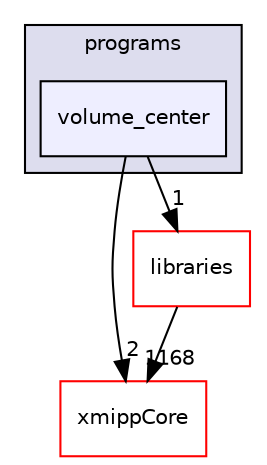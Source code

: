 digraph "xmipp/applications/programs/volume_center" {
  compound=true
  node [ fontsize="10", fontname="Helvetica"];
  edge [ labelfontsize="10", labelfontname="Helvetica"];
  subgraph clusterdir_592b16dc4070b933e5655da2b0d20bbb {
    graph [ bgcolor="#ddddee", pencolor="black", label="programs" fontname="Helvetica", fontsize="10", URL="dir_592b16dc4070b933e5655da2b0d20bbb.html"]
  dir_4564420ffe795fa67feafa4e1169f499 [shape=box, label="volume_center", style="filled", fillcolor="#eeeeff", pencolor="black", URL="dir_4564420ffe795fa67feafa4e1169f499.html"];
  }
  dir_ce4d0d8fc85c2c70612466225bfce71d [shape=box label="xmippCore" fillcolor="white" style="filled" color="red" URL="dir_ce4d0d8fc85c2c70612466225bfce71d.html"];
  dir_29dba3f3840f20df3b04d1972e99046b [shape=box label="libraries" fillcolor="white" style="filled" color="red" URL="dir_29dba3f3840f20df3b04d1972e99046b.html"];
  dir_29dba3f3840f20df3b04d1972e99046b->dir_ce4d0d8fc85c2c70612466225bfce71d [headlabel="1168", labeldistance=1.5 headhref="dir_000027_000286.html"];
  dir_4564420ffe795fa67feafa4e1169f499->dir_ce4d0d8fc85c2c70612466225bfce71d [headlabel="2", labeldistance=1.5 headhref="dir_000259_000286.html"];
  dir_4564420ffe795fa67feafa4e1169f499->dir_29dba3f3840f20df3b04d1972e99046b [headlabel="1", labeldistance=1.5 headhref="dir_000259_000027.html"];
}

